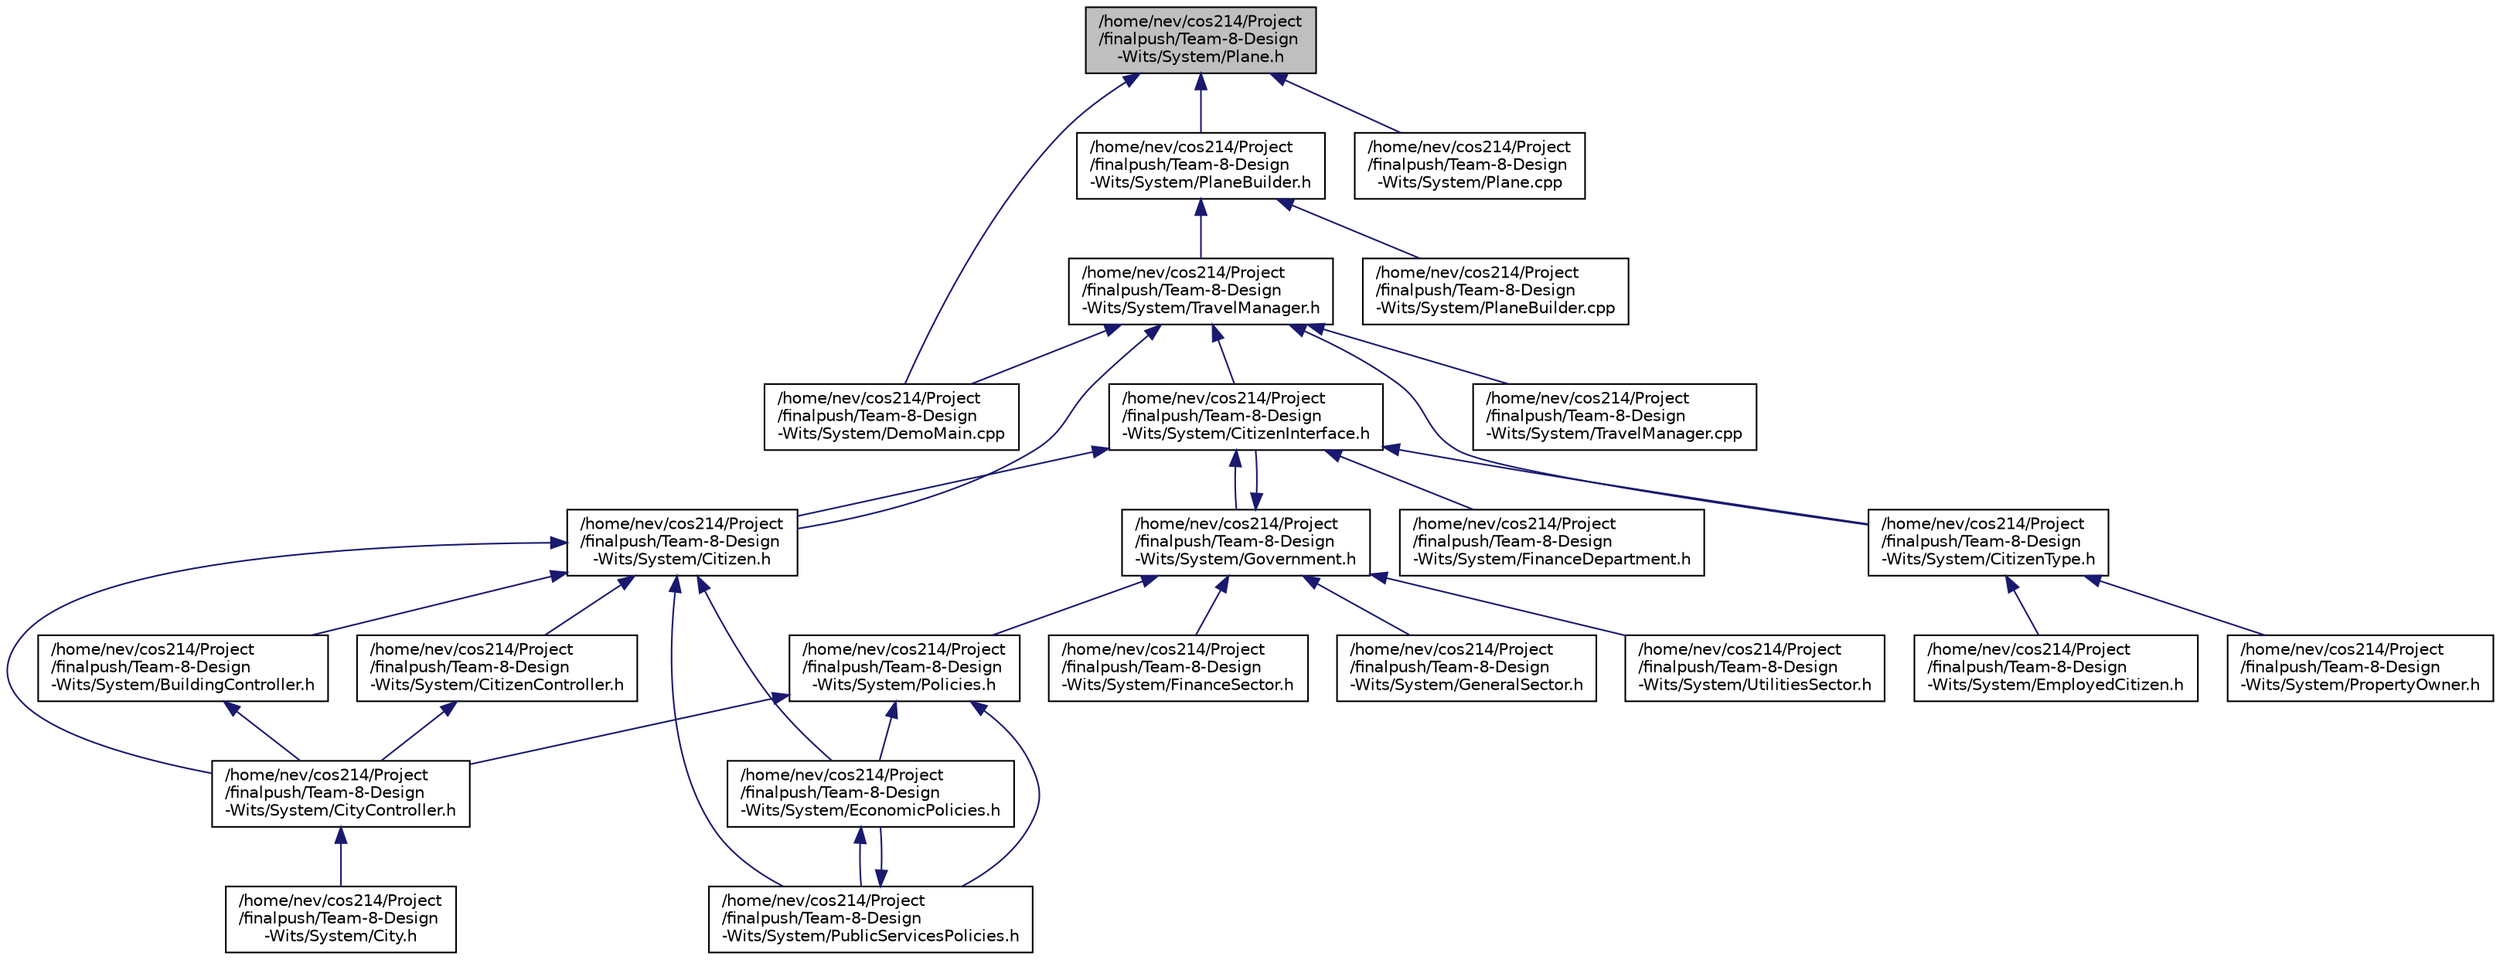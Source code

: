 digraph "/home/nev/cos214/Project/finalpush/Team-8-Design-Wits/System/Plane.h"
{
 // LATEX_PDF_SIZE
  edge [fontname="Helvetica",fontsize="10",labelfontname="Helvetica",labelfontsize="10"];
  node [fontname="Helvetica",fontsize="10",shape=record];
  Node1 [label="/home/nev/cos214/Project\l/finalpush/Team-8-Design\l-Wits/System/Plane.h",height=0.2,width=0.4,color="black", fillcolor="grey75", style="filled", fontcolor="black",tooltip="This file implements the Plane class."];
  Node1 -> Node2 [dir="back",color="midnightblue",fontsize="10",style="solid"];
  Node2 [label="/home/nev/cos214/Project\l/finalpush/Team-8-Design\l-Wits/System/DemoMain.cpp",height=0.2,width=0.4,color="black", fillcolor="white", style="filled",URL="$DemoMain_8cpp.html",tooltip="Unit Testing for the TravelManager class."];
  Node1 -> Node3 [dir="back",color="midnightblue",fontsize="10",style="solid"];
  Node3 [label="/home/nev/cos214/Project\l/finalpush/Team-8-Design\l-Wits/System/Plane.cpp",height=0.2,width=0.4,color="black", fillcolor="white", style="filled",URL="$Plane_8cpp.html",tooltip="This file implements the Plane class."];
  Node1 -> Node4 [dir="back",color="midnightblue",fontsize="10",style="solid"];
  Node4 [label="/home/nev/cos214/Project\l/finalpush/Team-8-Design\l-Wits/System/PlaneBuilder.h",height=0.2,width=0.4,color="black", fillcolor="white", style="filled",URL="$PlaneBuilder_8h.html",tooltip="This file implements the PlaneBuilder class."];
  Node4 -> Node5 [dir="back",color="midnightblue",fontsize="10",style="solid"];
  Node5 [label="/home/nev/cos214/Project\l/finalpush/Team-8-Design\l-Wits/System/PlaneBuilder.cpp",height=0.2,width=0.4,color="black", fillcolor="white", style="filled",URL="$PlaneBuilder_8cpp.html",tooltip="This file implements the PlaneBuilder class."];
  Node4 -> Node6 [dir="back",color="midnightblue",fontsize="10",style="solid"];
  Node6 [label="/home/nev/cos214/Project\l/finalpush/Team-8-Design\l-Wits/System/TravelManager.h",height=0.2,width=0.4,color="black", fillcolor="white", style="filled",URL="$TravelManager_8h.html",tooltip="This file declares the TravelManager class."];
  Node6 -> Node7 [dir="back",color="midnightblue",fontsize="10",style="solid"];
  Node7 [label="/home/nev/cos214/Project\l/finalpush/Team-8-Design\l-Wits/System/Citizen.h",height=0.2,width=0.4,color="black", fillcolor="white", style="filled",URL="$Citizen_8h_source.html",tooltip=" "];
  Node7 -> Node8 [dir="back",color="midnightblue",fontsize="10",style="solid"];
  Node8 [label="/home/nev/cos214/Project\l/finalpush/Team-8-Design\l-Wits/System/BuildingController.h",height=0.2,width=0.4,color="black", fillcolor="white", style="filled",URL="$BuildingController_8h_source.html",tooltip=" "];
  Node8 -> Node9 [dir="back",color="midnightblue",fontsize="10",style="solid"];
  Node9 [label="/home/nev/cos214/Project\l/finalpush/Team-8-Design\l-Wits/System/CityController.h",height=0.2,width=0.4,color="black", fillcolor="white", style="filled",URL="$CityController_8h_source.html",tooltip=" "];
  Node9 -> Node10 [dir="back",color="midnightblue",fontsize="10",style="solid"];
  Node10 [label="/home/nev/cos214/Project\l/finalpush/Team-8-Design\l-Wits/System/City.h",height=0.2,width=0.4,color="black", fillcolor="white", style="filled",URL="$City_8h_source.html",tooltip=" "];
  Node7 -> Node11 [dir="back",color="midnightblue",fontsize="10",style="solid"];
  Node11 [label="/home/nev/cos214/Project\l/finalpush/Team-8-Design\l-Wits/System/CitizenController.h",height=0.2,width=0.4,color="black", fillcolor="white", style="filled",URL="$CitizenController_8h_source.html",tooltip=" "];
  Node11 -> Node9 [dir="back",color="midnightblue",fontsize="10",style="solid"];
  Node7 -> Node9 [dir="back",color="midnightblue",fontsize="10",style="solid"];
  Node7 -> Node12 [dir="back",color="midnightblue",fontsize="10",style="solid"];
  Node12 [label="/home/nev/cos214/Project\l/finalpush/Team-8-Design\l-Wits/System/EconomicPolicies.h",height=0.2,width=0.4,color="black", fillcolor="white", style="filled",URL="$EconomicPolicies_8h.html",tooltip="Economic policy implementation class."];
  Node12 -> Node13 [dir="back",color="midnightblue",fontsize="10",style="solid"];
  Node13 [label="/home/nev/cos214/Project\l/finalpush/Team-8-Design\l-Wits/System/PublicServicesPolicies.h",height=0.2,width=0.4,color="black", fillcolor="white", style="filled",URL="$PublicServicesPolicies_8h.html",tooltip="Public services policy implementation class."];
  Node13 -> Node12 [dir="back",color="midnightblue",fontsize="10",style="solid"];
  Node7 -> Node13 [dir="back",color="midnightblue",fontsize="10",style="solid"];
  Node6 -> Node14 [dir="back",color="midnightblue",fontsize="10",style="solid"];
  Node14 [label="/home/nev/cos214/Project\l/finalpush/Team-8-Design\l-Wits/System/CitizenInterface.h",height=0.2,width=0.4,color="black", fillcolor="white", style="filled",URL="$CitizenInterface_8h_source.html",tooltip=" "];
  Node14 -> Node7 [dir="back",color="midnightblue",fontsize="10",style="solid"];
  Node14 -> Node15 [dir="back",color="midnightblue",fontsize="10",style="solid"];
  Node15 [label="/home/nev/cos214/Project\l/finalpush/Team-8-Design\l-Wits/System/CitizenType.h",height=0.2,width=0.4,color="black", fillcolor="white", style="filled",URL="$CitizenType_8h_source.html",tooltip=" "];
  Node15 -> Node16 [dir="back",color="midnightblue",fontsize="10",style="solid"];
  Node16 [label="/home/nev/cos214/Project\l/finalpush/Team-8-Design\l-Wits/System/EmployedCitizen.h",height=0.2,width=0.4,color="black", fillcolor="white", style="filled",URL="$EmployedCitizen_8h_source.html",tooltip=" "];
  Node15 -> Node17 [dir="back",color="midnightblue",fontsize="10",style="solid"];
  Node17 [label="/home/nev/cos214/Project\l/finalpush/Team-8-Design\l-Wits/System/PropertyOwner.h",height=0.2,width=0.4,color="black", fillcolor="white", style="filled",URL="$PropertyOwner_8h_source.html",tooltip=" "];
  Node14 -> Node18 [dir="back",color="midnightblue",fontsize="10",style="solid"];
  Node18 [label="/home/nev/cos214/Project\l/finalpush/Team-8-Design\l-Wits/System/FinanceDepartment.h",height=0.2,width=0.4,color="black", fillcolor="white", style="filled",URL="$FinanceDepartment_8h.html",tooltip="Header file for the FinanceDepartment class implementing the Facade design pattern."];
  Node14 -> Node19 [dir="back",color="midnightblue",fontsize="10",style="solid"];
  Node19 [label="/home/nev/cos214/Project\l/finalpush/Team-8-Design\l-Wits/System/Government.h",height=0.2,width=0.4,color="black", fillcolor="white", style="filled",URL="$Government_8h.html",tooltip="Government class header implementing Observer and Command patterns."];
  Node19 -> Node14 [dir="back",color="midnightblue",fontsize="10",style="solid"];
  Node19 -> Node20 [dir="back",color="midnightblue",fontsize="10",style="solid"];
  Node20 [label="/home/nev/cos214/Project\l/finalpush/Team-8-Design\l-Wits/System/FinanceSector.h",height=0.2,width=0.4,color="black", fillcolor="white", style="filled",URL="$FinanceSector_8h.html",tooltip="Finance Sector class header."];
  Node19 -> Node21 [dir="back",color="midnightblue",fontsize="10",style="solid"];
  Node21 [label="/home/nev/cos214/Project\l/finalpush/Team-8-Design\l-Wits/System/GeneralSector.h",height=0.2,width=0.4,color="black", fillcolor="white", style="filled",URL="$GeneralSector_8h.html",tooltip="General Sector class header."];
  Node19 -> Node22 [dir="back",color="midnightblue",fontsize="10",style="solid"];
  Node22 [label="/home/nev/cos214/Project\l/finalpush/Team-8-Design\l-Wits/System/Policies.h",height=0.2,width=0.4,color="black", fillcolor="white", style="filled",URL="$Policies_8h.html",tooltip="Abstract base class for policy commands implementing Command pattern."];
  Node22 -> Node9 [dir="back",color="midnightblue",fontsize="10",style="solid"];
  Node22 -> Node12 [dir="back",color="midnightblue",fontsize="10",style="solid"];
  Node22 -> Node13 [dir="back",color="midnightblue",fontsize="10",style="solid"];
  Node19 -> Node23 [dir="back",color="midnightblue",fontsize="10",style="solid"];
  Node23 [label="/home/nev/cos214/Project\l/finalpush/Team-8-Design\l-Wits/System/UtilitiesSector.h",height=0.2,width=0.4,color="black", fillcolor="white", style="filled",URL="$UtilitiesSector_8h.html",tooltip="Utilities Sector class header."];
  Node6 -> Node15 [dir="back",color="midnightblue",fontsize="10",style="solid"];
  Node6 -> Node2 [dir="back",color="midnightblue",fontsize="10",style="solid"];
  Node6 -> Node24 [dir="back",color="midnightblue",fontsize="10",style="solid"];
  Node24 [label="/home/nev/cos214/Project\l/finalpush/Team-8-Design\l-Wits/System/TravelManager.cpp",height=0.2,width=0.4,color="black", fillcolor="white", style="filled",URL="$TravelManager_8cpp.html",tooltip="This file implements the TravelManager class."];
}
